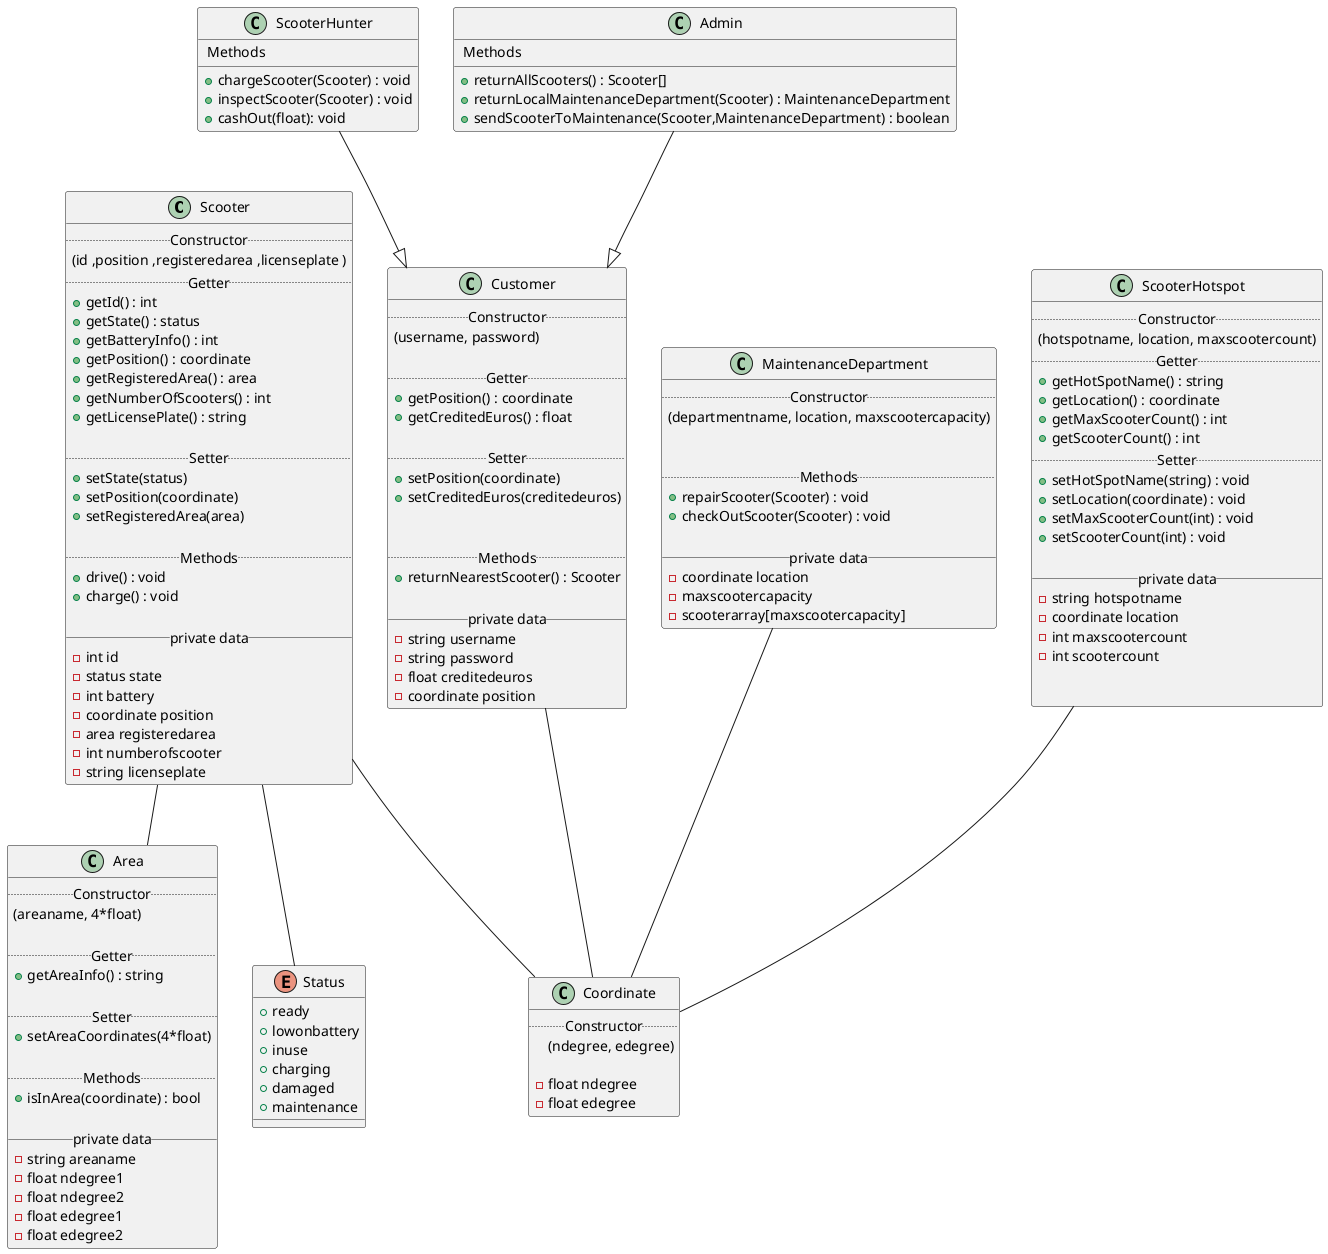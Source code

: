 @startuml





skinparam componentStyle uml2



class Scooter {
    .. Constructor ..
      (id ,position ,registeredarea ,licenseplate )
    .. Getter ..
  + getId() : int
  + getState() : status
  + getBatteryInfo() : int
  + getPosition() : coordinate
  + getRegisteredArea() : area
  + getNumberOfScooters() : int
  + getLicensePlate() : string

  .. Setter ..
  + setState(status)
  + setPosition(coordinate)
  + setRegisteredArea(area)

  .. Methods ..
  + drive() : void
  + charge() : void

  __ private data __
  -int id
  -status state
  -int battery
  -coordinate position
  -area registeredarea
  -int numberofscooter
  -string licenseplate
}

class Area {
  .. Constructor ..
  (areaname, 4*float)

  .. Getter ..
  + getAreaInfo() : string

  .. Setter ..
  + setAreaCoordinates(4*float)

  .. Methods ..
  + isInArea(coordinate) : bool

  __ private data __
  -string areaname
  -float ndegree1
  -float ndegree2
  -float edegree1
  -float edegree2
}



class Coordinate {
  .. Constructor ..
  (ndegree, edegree)

  -float ndegree
  -float edegree
}


class Customer {
  .. Constructor ..
  (username, password)

  .. Getter ..
  + getPosition() : coordinate
  + getCreditedEuros() : float

  .. Setter ..
  + setPosition(coordinate)
  + setCreditedEuros(creditedeuros)


  .. Methods ..
  + returnNearestScooter() : Scooter

  __ private data __
  -string username
  -string password
  -float creditedeuros
  -coordinate position
}

class ScooterHunter {

  .. Methods ..
  + chargeScooter(Scooter) : void
  + inspectScooter(Scooter) : void
  + cashOut(float): void
}

class Admin {

  .. Methods ..
  + returnAllScooters() : Scooter[]
  + returnLocalMaintenanceDepartment(Scooter) : MaintenanceDepartment
  + sendScooterToMaintenance(Scooter,MaintenanceDepartment) : boolean
}


class MaintenanceDepartment {
  .. Constructor ..
(departmentname, location, maxscootercapacity)


  .. Methods ..
  + repairScooter(Scooter) : void
  + checkOutScooter(Scooter) : void

  __ private data __
  -coordinate location
  -maxscootercapacity
  -scooterarray[maxscootercapacity]
}


class ScooterHotspot {
  .. Constructor ..
(hotspotname, location, maxscootercount)
  .. Getter ..
   + getHotSpotName() : string
   + getLocation() : coordinate
   + getMaxScooterCount() : int
   + getScooterCount() : int
  .. Setter ..
   + setHotSpotName(string) : void
   + setLocation(coordinate) : void
   + setMaxScooterCount(int) : void
   + setScooterCount(int) : void

  __ private data __
  -string hotspotname
  -coordinate location
  -int maxscootercount
  -int scootercount


}

enum Status {
  + ready
  + lowonbattery
  + inuse
  + charging
  + damaged
  + maintenance
}

Admin --|> Customer
ScooterHunter --|> Customer
Scooter -- Status
Scooter -- Coordinate
Scooter -- Area
MaintenanceDepartment -- Coordinate
ScooterHotspot -- Coordinate
Customer -- Coordinate


@enduml

